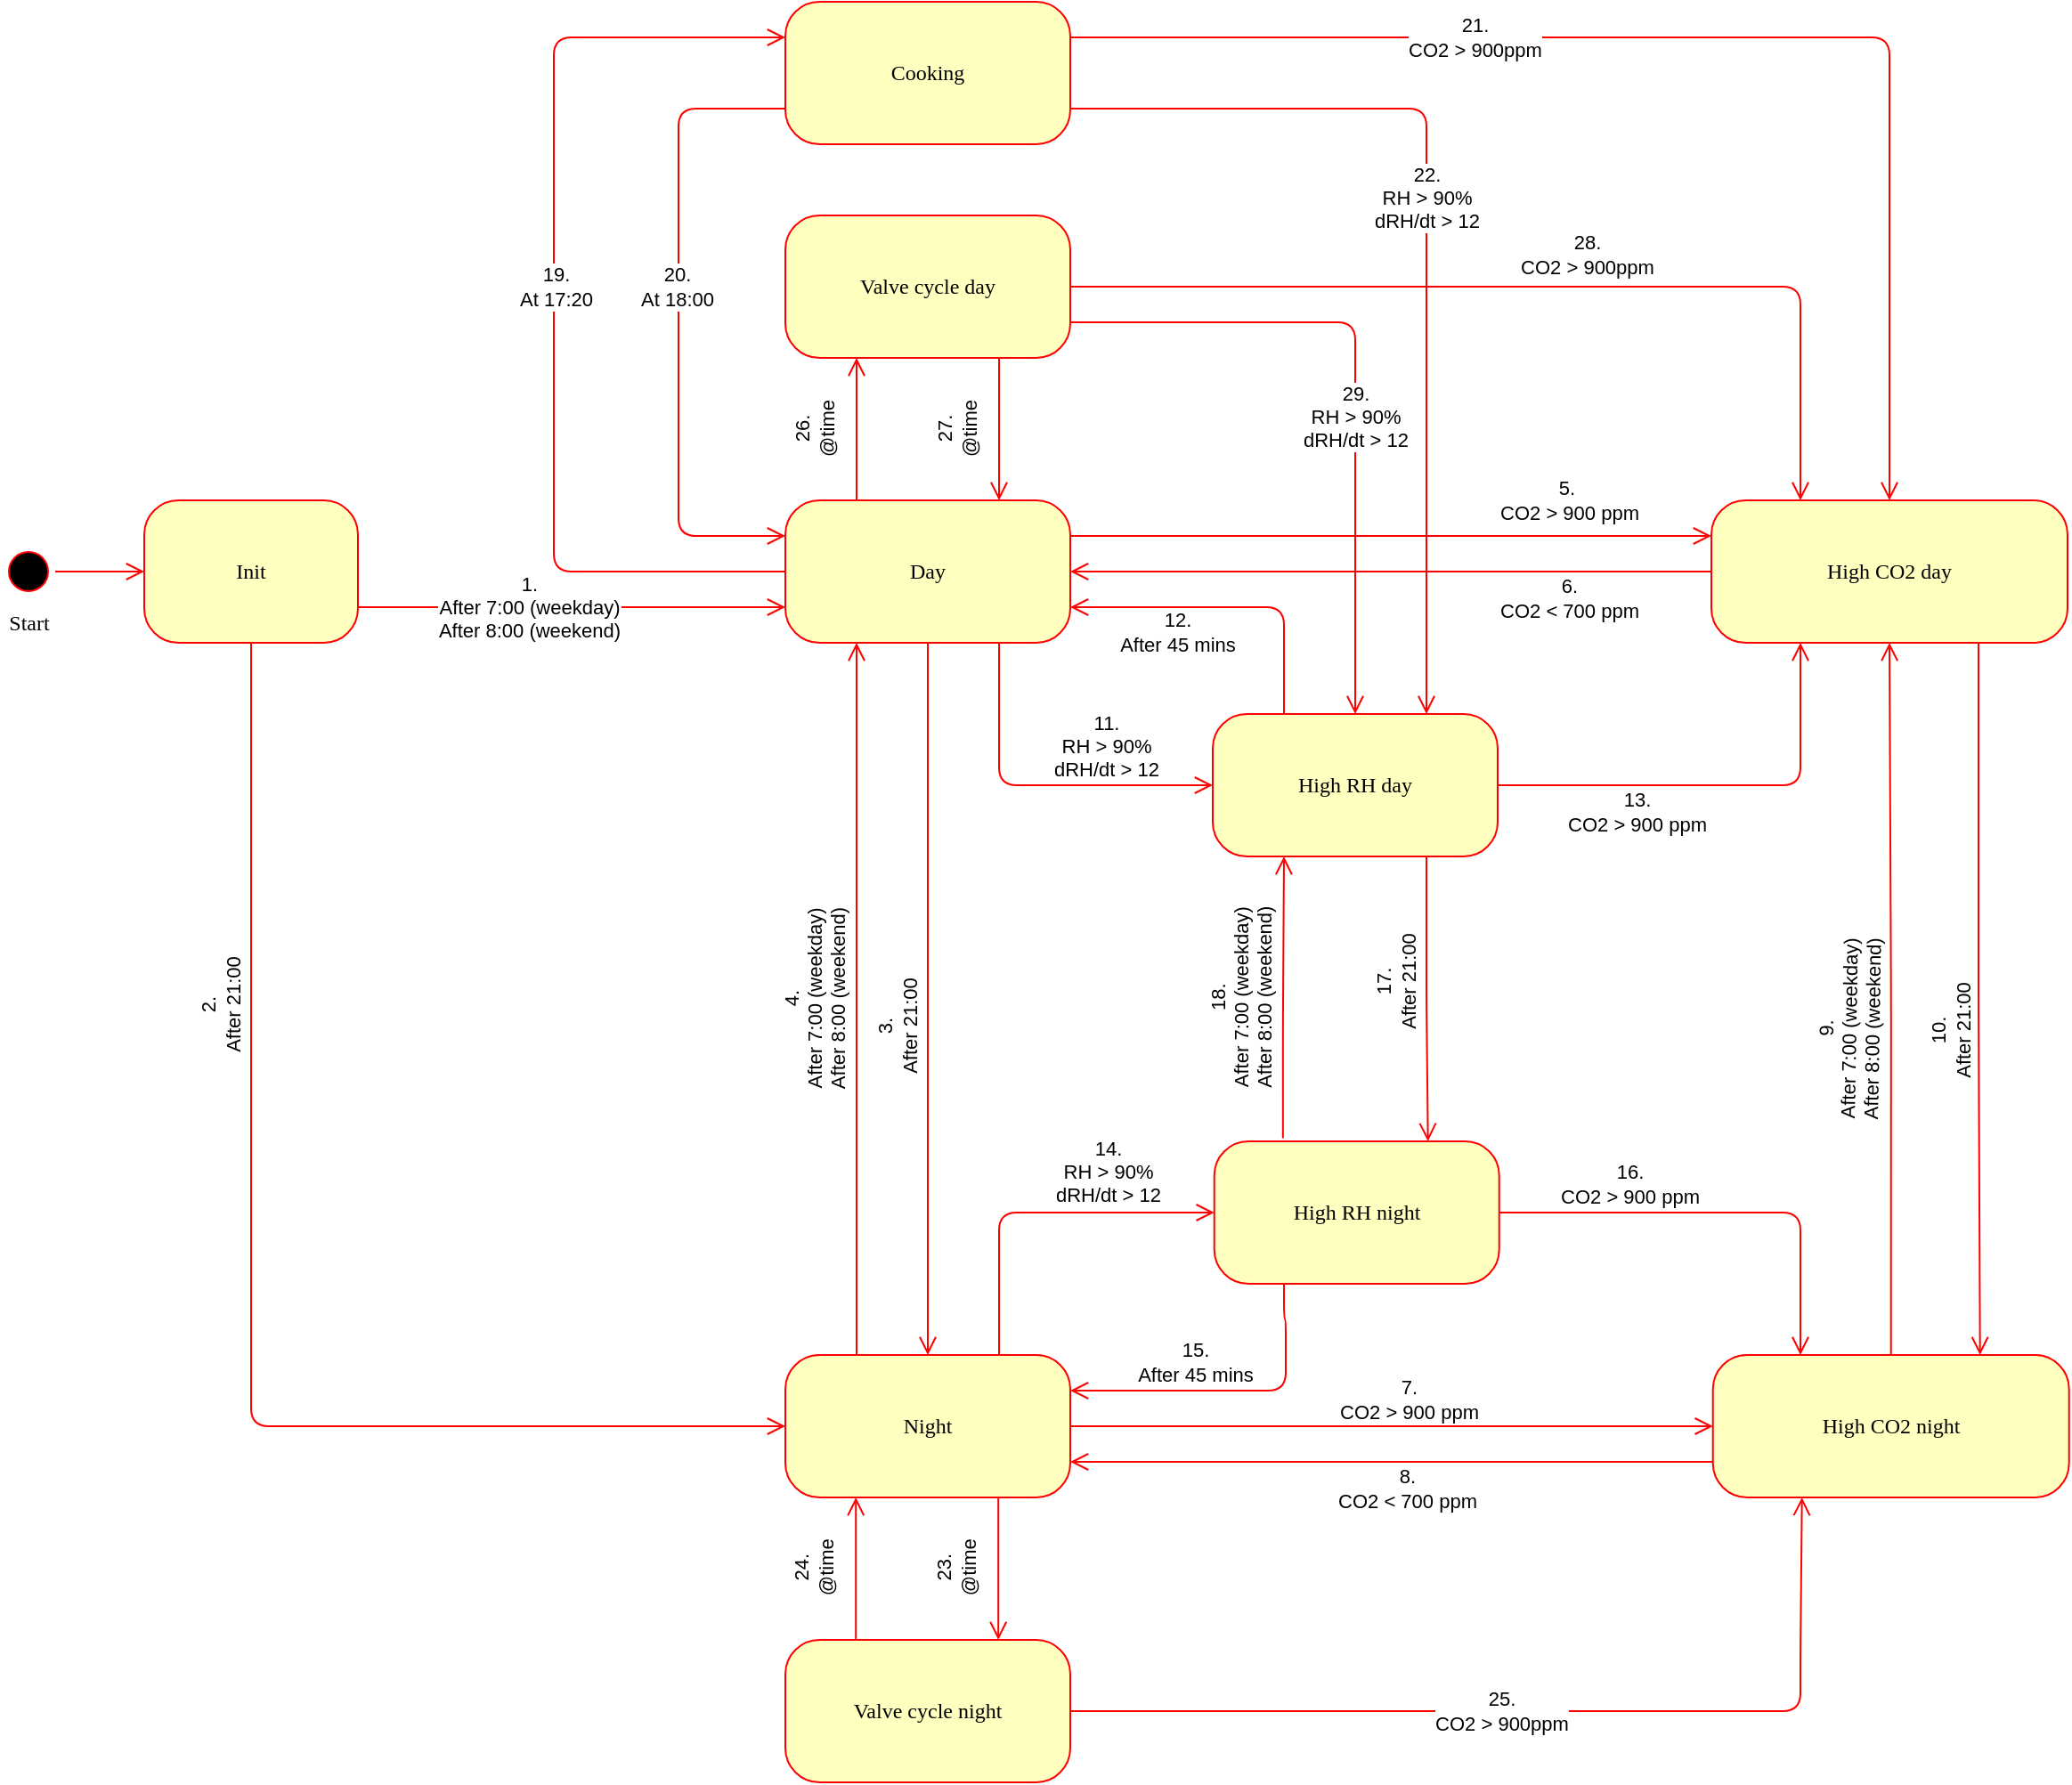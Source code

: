 <mxfile version="24.7.8">
  <diagram name="Page-1" id="58cdce13-f638-feb5-8d6f-7d28b1aa9fa0">
    <mxGraphModel dx="1515" dy="1084" grid="1" gridSize="10" guides="1" tooltips="1" connect="1" arrows="1" fold="1" page="1" pageScale="1" pageWidth="1654" pageHeight="1169" background="none" math="0" shadow="0">
      <root>
        <mxCell id="0" />
        <mxCell id="1" parent="0" />
        <mxCell id="382b91b5511bd0f7-1" value="Start" style="ellipse;html=1;shape=startState;fillColor=#000000;strokeColor=#ff0000;rounded=1;shadow=0;comic=0;labelBackgroundColor=none;fontFamily=Verdana;fontSize=12;fontColor=#000000;align=center;direction=south;labelPosition=center;verticalLabelPosition=bottom;verticalAlign=top;" parent="1" vertex="1">
          <mxGeometry x="120" y="345" width="30" height="30" as="geometry" />
        </mxCell>
        <mxCell id="382b91b5511bd0f7-6" value="Init" style="rounded=1;whiteSpace=wrap;html=1;arcSize=24;fillColor=#ffffc0;strokeColor=#ff0000;shadow=0;comic=0;labelBackgroundColor=none;fontFamily=Verdana;fontSize=12;fontColor=#000000;align=center;" parent="1" vertex="1">
          <mxGeometry x="200" y="320" width="120" height="80" as="geometry" />
        </mxCell>
        <mxCell id="2a3bc250acf0617d-9" style="edgeStyle=orthogonalEdgeStyle;html=1;labelBackgroundColor=none;endArrow=open;endSize=8;strokeColor=#ff0000;fontFamily=Verdana;fontSize=12;align=left;" parent="1" source="382b91b5511bd0f7-1" target="382b91b5511bd0f7-6" edge="1">
          <mxGeometry relative="1" as="geometry" />
        </mxCell>
        <mxCell id="2a3bc250acf0617d-10" style="edgeStyle=orthogonalEdgeStyle;html=1;labelBackgroundColor=none;endArrow=open;endSize=8;strokeColor=#ff0000;fontFamily=Verdana;fontSize=12;align=left;entryX=0;entryY=0.5;entryDx=0;entryDy=0;exitX=0.5;exitY=1;exitDx=0;exitDy=0;" parent="1" source="382b91b5511bd0f7-6" target="KFlA4FIVavM1tQV00SLY-4" edge="1">
          <mxGeometry relative="1" as="geometry">
            <Array as="points">
              <mxPoint x="260" y="840" />
              <mxPoint x="560" y="840" />
            </Array>
            <mxPoint x="365" y="410" as="sourcePoint" />
            <mxPoint x="465" y="440" as="targetPoint" />
          </mxGeometry>
        </mxCell>
        <mxCell id="KFlA4FIVavM1tQV00SLY-5" value="2.&lt;div&gt;After 21:00&lt;/div&gt;" style="edgeLabel;html=1;align=center;verticalAlign=middle;resizable=0;points=[];rotation=-90;" parent="2a3bc250acf0617d-10" vertex="1" connectable="0">
          <mxGeometry x="-0.15" y="-1" relative="1" as="geometry">
            <mxPoint x="-16" y="-111" as="offset" />
          </mxGeometry>
        </mxCell>
        <mxCell id="2a3bc250acf0617d-12" style="edgeStyle=orthogonalEdgeStyle;html=1;exitX=0.25;exitY=0;labelBackgroundColor=none;endArrow=open;endSize=8;strokeColor=#ff0000;fontFamily=Verdana;fontSize=12;align=left;entryX=0.25;entryY=1;entryDx=0;entryDy=0;exitDx=0;exitDy=0;" parent="1" source="KFlA4FIVavM1tQV00SLY-4" target="KFlA4FIVavM1tQV00SLY-1" edge="1">
          <mxGeometry relative="1" as="geometry">
            <mxPoint x="254" y="820" as="sourcePoint" />
            <mxPoint x="625" y="410" as="targetPoint" />
          </mxGeometry>
        </mxCell>
        <mxCell id="KFlA4FIVavM1tQV00SLY-20" value="4.&lt;div&gt;After 7:00 (weekday)&lt;div&gt;After 8:00 (weekend)&lt;/div&gt;&lt;/div&gt;" style="edgeLabel;html=1;align=center;verticalAlign=middle;resizable=0;points=[];rotation=-90;" parent="2a3bc250acf0617d-12" vertex="1" connectable="0">
          <mxGeometry relative="1" as="geometry">
            <mxPoint x="-24" as="offset" />
          </mxGeometry>
        </mxCell>
        <mxCell id="KFlA4FIVavM1tQV00SLY-1" value="Day" style="rounded=1;whiteSpace=wrap;html=1;arcSize=24;fillColor=#ffffc0;strokeColor=#ff0000;shadow=0;comic=0;labelBackgroundColor=none;fontFamily=Verdana;fontSize=12;fontColor=#000000;align=center;" parent="1" vertex="1">
          <mxGeometry x="560" y="320" width="160" height="80" as="geometry" />
        </mxCell>
        <mxCell id="KFlA4FIVavM1tQV00SLY-4" value="Night" style="rounded=1;whiteSpace=wrap;html=1;arcSize=24;fillColor=#ffffc0;strokeColor=#ff0000;shadow=0;comic=0;labelBackgroundColor=none;fontFamily=Verdana;fontSize=12;fontColor=#000000;align=center;" parent="1" vertex="1">
          <mxGeometry x="560" y="800" width="160" height="80" as="geometry" />
        </mxCell>
        <mxCell id="KFlA4FIVavM1tQV00SLY-9" value="High CO2 day" style="rounded=1;whiteSpace=wrap;html=1;arcSize=24;fillColor=#ffffc0;strokeColor=#ff0000;shadow=0;comic=0;labelBackgroundColor=none;fontFamily=Verdana;fontSize=12;fontColor=#000000;align=center;" parent="1" vertex="1">
          <mxGeometry x="1080" y="320" width="200" height="80" as="geometry" />
        </mxCell>
        <mxCell id="KFlA4FIVavM1tQV00SLY-13" style="edgeStyle=orthogonalEdgeStyle;html=1;exitX=1;exitY=0.25;entryX=0;entryY=0.25;labelBackgroundColor=none;endArrow=open;endSize=8;strokeColor=#ff0000;fontFamily=Verdana;fontSize=12;align=left;entryDx=0;entryDy=0;exitDx=0;exitDy=0;" parent="1" source="KFlA4FIVavM1tQV00SLY-1" target="KFlA4FIVavM1tQV00SLY-9" edge="1">
          <mxGeometry relative="1" as="geometry">
            <mxPoint x="720" y="359.5" as="sourcePoint" />
            <mxPoint x="870" y="359.5" as="targetPoint" />
          </mxGeometry>
        </mxCell>
        <mxCell id="KFlA4FIVavM1tQV00SLY-14" value="5.&amp;nbsp;&lt;div&gt;CO2 &amp;gt; 900 ppm&lt;/div&gt;" style="edgeLabel;html=1;align=center;verticalAlign=middle;resizable=0;points=[];" parent="KFlA4FIVavM1tQV00SLY-13" vertex="1" connectable="0">
          <mxGeometry relative="1" as="geometry">
            <mxPoint x="100" y="-20" as="offset" />
          </mxGeometry>
        </mxCell>
        <mxCell id="KFlA4FIVavM1tQV00SLY-17" style="edgeStyle=orthogonalEdgeStyle;html=1;exitX=0;exitY=0.5;entryX=1;entryY=0.5;labelBackgroundColor=none;endArrow=open;endSize=8;strokeColor=#ff0000;fontFamily=Verdana;fontSize=12;align=left;entryDx=0;entryDy=0;exitDx=0;exitDy=0;" parent="1" source="KFlA4FIVavM1tQV00SLY-9" target="KFlA4FIVavM1tQV00SLY-1" edge="1">
          <mxGeometry relative="1" as="geometry">
            <mxPoint x="775" y="450" as="sourcePoint" />
            <mxPoint x="945" y="450" as="targetPoint" />
          </mxGeometry>
        </mxCell>
        <mxCell id="KFlA4FIVavM1tQV00SLY-18" value="6.&lt;div&gt;CO2 &amp;lt; 700 ppm&lt;/div&gt;" style="edgeLabel;html=1;align=center;verticalAlign=middle;resizable=0;points=[];" parent="KFlA4FIVavM1tQV00SLY-17" vertex="1" connectable="0">
          <mxGeometry relative="1" as="geometry">
            <mxPoint x="100" y="15" as="offset" />
          </mxGeometry>
        </mxCell>
        <mxCell id="KFlA4FIVavM1tQV00SLY-19" style="edgeStyle=orthogonalEdgeStyle;html=1;exitX=0.5;exitY=1;labelBackgroundColor=none;endArrow=open;endSize=8;strokeColor=#ff0000;fontFamily=Verdana;fontSize=12;align=left;exitDx=0;exitDy=0;entryX=0.5;entryY=0;entryDx=0;entryDy=0;" parent="1" source="KFlA4FIVavM1tQV00SLY-1" target="KFlA4FIVavM1tQV00SLY-4" edge="1">
          <mxGeometry relative="1" as="geometry">
            <mxPoint x="635" y="500" as="sourcePoint" />
            <mxPoint x="655" y="640" as="targetPoint" />
          </mxGeometry>
        </mxCell>
        <mxCell id="KFlA4FIVavM1tQV00SLY-21" value="&lt;div&gt;3.&lt;/div&gt;&lt;div&gt;After 21:00&lt;/div&gt;" style="edgeLabel;html=1;align=center;verticalAlign=middle;resizable=0;points=[];rotation=-90;" parent="KFlA4FIVavM1tQV00SLY-19" vertex="1" connectable="0">
          <mxGeometry x="0.198" relative="1" as="geometry">
            <mxPoint x="-17" y="-24" as="offset" />
          </mxGeometry>
        </mxCell>
        <mxCell id="KFlA4FIVavM1tQV00SLY-25" value="High CO2 night" style="rounded=1;whiteSpace=wrap;html=1;arcSize=24;fillColor=#ffffc0;strokeColor=#ff0000;shadow=0;comic=0;labelBackgroundColor=none;fontFamily=Verdana;fontSize=12;fontColor=#000000;align=center;" parent="1" vertex="1">
          <mxGeometry x="1080.86" y="800" width="200" height="80" as="geometry" />
        </mxCell>
        <mxCell id="KFlA4FIVavM1tQV00SLY-26" style="edgeStyle=orthogonalEdgeStyle;html=1;exitX=1;exitY=0.5;entryX=0;entryY=0.5;labelBackgroundColor=none;endArrow=open;endSize=8;strokeColor=#ff0000;fontFamily=Verdana;fontSize=12;align=left;entryDx=0;entryDy=0;exitDx=0;exitDy=0;" parent="1" source="KFlA4FIVavM1tQV00SLY-4" target="KFlA4FIVavM1tQV00SLY-25" edge="1">
          <mxGeometry relative="1" as="geometry">
            <mxPoint x="735.86" y="814.31" as="sourcePoint" />
            <mxPoint x="870.86" y="828.81" as="targetPoint" />
          </mxGeometry>
        </mxCell>
        <mxCell id="KFlA4FIVavM1tQV00SLY-27" value="7.&lt;div&gt;CO2 &amp;gt; 900 ppm&lt;/div&gt;" style="edgeLabel;html=1;align=center;verticalAlign=middle;resizable=0;points=[];" parent="KFlA4FIVavM1tQV00SLY-26" vertex="1" connectable="0">
          <mxGeometry relative="1" as="geometry">
            <mxPoint x="9" y="-15" as="offset" />
          </mxGeometry>
        </mxCell>
        <mxCell id="KFlA4FIVavM1tQV00SLY-28" style="edgeStyle=orthogonalEdgeStyle;html=1;entryX=1;entryY=0.75;labelBackgroundColor=none;endArrow=open;endSize=8;strokeColor=#ff0000;fontFamily=Verdana;fontSize=12;align=left;entryDx=0;entryDy=0;exitX=0;exitY=0.75;exitDx=0;exitDy=0;" parent="1" source="KFlA4FIVavM1tQV00SLY-25" target="KFlA4FIVavM1tQV00SLY-4" edge="1">
          <mxGeometry relative="1" as="geometry">
            <mxPoint x="990.86" y="857" as="sourcePoint" />
            <mxPoint x="735.86" y="844.31" as="targetPoint" />
          </mxGeometry>
        </mxCell>
        <mxCell id="KFlA4FIVavM1tQV00SLY-29" value="8.&lt;div&gt;CO2 &amp;lt; 700 ppm&lt;/div&gt;" style="edgeLabel;html=1;align=center;verticalAlign=middle;resizable=0;points=[];" parent="KFlA4FIVavM1tQV00SLY-28" vertex="1" connectable="0">
          <mxGeometry relative="1" as="geometry">
            <mxPoint x="8" y="15" as="offset" />
          </mxGeometry>
        </mxCell>
        <mxCell id="KFlA4FIVavM1tQV00SLY-30" style="edgeStyle=orthogonalEdgeStyle;html=1;exitX=0.5;exitY=0;labelBackgroundColor=none;endArrow=open;endSize=8;strokeColor=#ff0000;fontFamily=Verdana;fontSize=12;align=left;entryX=0.5;entryY=1;entryDx=0;entryDy=0;exitDx=0;exitDy=0;" parent="1" source="KFlA4FIVavM1tQV00SLY-25" target="KFlA4FIVavM1tQV00SLY-9" edge="1">
          <mxGeometry relative="1" as="geometry">
            <mxPoint x="1110" y="490" as="sourcePoint" />
            <mxPoint x="1110" y="390" as="targetPoint" />
          </mxGeometry>
        </mxCell>
        <mxCell id="KFlA4FIVavM1tQV00SLY-31" value="9.&lt;div&gt;After 7:00 (weekday)&lt;div&gt;After 8:00 (weekend)&lt;/div&gt;&lt;/div&gt;" style="edgeLabel;html=1;align=center;verticalAlign=middle;resizable=0;points=[];rotation=-89;" parent="KFlA4FIVavM1tQV00SLY-30" vertex="1" connectable="0">
          <mxGeometry x="-0.148" relative="1" as="geometry">
            <mxPoint x="-24" y="-12" as="offset" />
          </mxGeometry>
        </mxCell>
        <mxCell id="KFlA4FIVavM1tQV00SLY-32" style="edgeStyle=orthogonalEdgeStyle;html=1;exitX=0.75;exitY=1;labelBackgroundColor=none;endArrow=open;endSize=8;strokeColor=#ff0000;fontFamily=Verdana;fontSize=12;align=left;entryX=0.75;entryY=0;entryDx=0;entryDy=0;exitDx=0;exitDy=0;" parent="1" source="KFlA4FIVavM1tQV00SLY-9" target="KFlA4FIVavM1tQV00SLY-25" edge="1">
          <mxGeometry relative="1" as="geometry">
            <mxPoint x="1170" y="390" as="sourcePoint" />
            <mxPoint x="1170" y="490" as="targetPoint" />
          </mxGeometry>
        </mxCell>
        <mxCell id="KFlA4FIVavM1tQV00SLY-33" value="10.&lt;div&gt;After 21:00&lt;/div&gt;" style="edgeLabel;html=1;align=center;verticalAlign=middle;resizable=0;points=[];rotation=-90;" parent="KFlA4FIVavM1tQV00SLY-32" vertex="1" connectable="0">
          <mxGeometry x="0.198" relative="1" as="geometry">
            <mxPoint x="-17" y="-21" as="offset" />
          </mxGeometry>
        </mxCell>
        <mxCell id="KFlA4FIVavM1tQV00SLY-35" value="High RH day" style="rounded=1;whiteSpace=wrap;html=1;arcSize=24;fillColor=#ffffc0;strokeColor=#ff0000;shadow=0;comic=0;labelBackgroundColor=none;fontFamily=Verdana;fontSize=12;fontColor=#000000;align=center;" parent="1" vertex="1">
          <mxGeometry x="800" y="440" width="160" height="80" as="geometry" />
        </mxCell>
        <mxCell id="KFlA4FIVavM1tQV00SLY-36" style="edgeStyle=orthogonalEdgeStyle;html=1;labelBackgroundColor=none;endArrow=open;endSize=8;strokeColor=#ff0000;fontFamily=Verdana;fontSize=12;align=left;entryX=0;entryY=0.5;entryDx=0;entryDy=0;exitX=0.75;exitY=1;exitDx=0;exitDy=0;" parent="1" source="KFlA4FIVavM1tQV00SLY-1" target="KFlA4FIVavM1tQV00SLY-35" edge="1">
          <mxGeometry relative="1" as="geometry">
            <Array as="points">
              <mxPoint x="680" y="480" />
            </Array>
            <mxPoint x="702" y="410" as="sourcePoint" />
            <mxPoint x="922" y="692" as="targetPoint" />
          </mxGeometry>
        </mxCell>
        <mxCell id="KFlA4FIVavM1tQV00SLY-37" value="11.&lt;div&gt;RH &amp;gt; 90%&lt;div&gt;dRH/dt &amp;gt; 12&lt;/div&gt;&lt;/div&gt;" style="edgeLabel;html=1;align=center;verticalAlign=middle;resizable=0;points=[];" parent="KFlA4FIVavM1tQV00SLY-36" vertex="1" connectable="0">
          <mxGeometry x="-0.15" y="-1" relative="1" as="geometry">
            <mxPoint x="55" y="-23" as="offset" />
          </mxGeometry>
        </mxCell>
        <mxCell id="KFlA4FIVavM1tQV00SLY-38" style="edgeStyle=orthogonalEdgeStyle;html=1;labelBackgroundColor=none;endArrow=open;endSize=8;strokeColor=#ff0000;fontFamily=Verdana;fontSize=12;align=left;entryX=1;entryY=0.75;entryDx=0;entryDy=0;exitX=0.25;exitY=0;exitDx=0;exitDy=0;" parent="1" source="KFlA4FIVavM1tQV00SLY-35" target="KFlA4FIVavM1tQV00SLY-1" edge="1">
          <mxGeometry relative="1" as="geometry">
            <Array as="points">
              <mxPoint x="840" y="380" />
            </Array>
            <mxPoint x="860" y="520" as="sourcePoint" />
            <mxPoint x="945" y="610" as="targetPoint" />
          </mxGeometry>
        </mxCell>
        <mxCell id="KFlA4FIVavM1tQV00SLY-39" value="12.&lt;div&gt;After 45 mins&lt;/div&gt;" style="edgeLabel;html=1;align=center;verticalAlign=middle;resizable=0;points=[];" parent="KFlA4FIVavM1tQV00SLY-38" vertex="1" connectable="0">
          <mxGeometry x="-0.15" y="-1" relative="1" as="geometry">
            <mxPoint x="-44" y="15" as="offset" />
          </mxGeometry>
        </mxCell>
        <mxCell id="KFlA4FIVavM1tQV00SLY-40" value="High RH night" style="rounded=1;whiteSpace=wrap;html=1;arcSize=24;fillColor=#ffffc0;strokeColor=#ff0000;shadow=0;comic=0;labelBackgroundColor=none;fontFamily=Verdana;fontSize=12;fontColor=#000000;align=center;" parent="1" vertex="1">
          <mxGeometry x="800.86" y="680" width="160" height="80" as="geometry" />
        </mxCell>
        <mxCell id="KFlA4FIVavM1tQV00SLY-41" style="edgeStyle=orthogonalEdgeStyle;html=1;labelBackgroundColor=none;endArrow=open;endSize=8;strokeColor=#ff0000;fontFamily=Verdana;fontSize=12;align=left;entryX=0;entryY=0.5;entryDx=0;entryDy=0;exitX=0.75;exitY=0;exitDx=0;exitDy=0;" parent="1" source="KFlA4FIVavM1tQV00SLY-4" target="KFlA4FIVavM1tQV00SLY-40" edge="1">
          <mxGeometry relative="1" as="geometry">
            <Array as="points">
              <mxPoint x="680" y="720" />
            </Array>
            <mxPoint x="695.86" y="877" as="sourcePoint" />
            <mxPoint x="922.86" y="1169" as="targetPoint" />
          </mxGeometry>
        </mxCell>
        <mxCell id="KFlA4FIVavM1tQV00SLY-42" value="14.&lt;div&gt;RH &amp;gt; 90%&lt;div&gt;dRH/dt &amp;gt; 12&lt;/div&gt;&lt;/div&gt;" style="edgeLabel;html=1;align=center;verticalAlign=middle;resizable=0;points=[];" parent="KFlA4FIVavM1tQV00SLY-41" vertex="1" connectable="0">
          <mxGeometry x="-0.15" y="-1" relative="1" as="geometry">
            <mxPoint x="55" y="-24" as="offset" />
          </mxGeometry>
        </mxCell>
        <mxCell id="KFlA4FIVavM1tQV00SLY-43" style="edgeStyle=orthogonalEdgeStyle;html=1;labelBackgroundColor=none;endArrow=open;endSize=8;strokeColor=#ff0000;fontFamily=Verdana;fontSize=12;align=left;entryX=1;entryY=0.25;entryDx=0;entryDy=0;" parent="1" target="KFlA4FIVavM1tQV00SLY-4" edge="1">
          <mxGeometry relative="1" as="geometry">
            <Array as="points">
              <mxPoint x="840" y="780" />
              <mxPoint x="841" y="780" />
              <mxPoint x="841" y="820" />
            </Array>
            <mxPoint x="840" y="760" as="sourcePoint" />
            <mxPoint x="735.86" y="857" as="targetPoint" />
          </mxGeometry>
        </mxCell>
        <mxCell id="KFlA4FIVavM1tQV00SLY-44" value="15.&lt;div&gt;After 45 mins&lt;/div&gt;" style="edgeLabel;html=1;align=center;verticalAlign=middle;resizable=0;points=[];" parent="KFlA4FIVavM1tQV00SLY-43" vertex="1" connectable="0">
          <mxGeometry x="-0.15" y="-1" relative="1" as="geometry">
            <mxPoint x="-35" y="-15" as="offset" />
          </mxGeometry>
        </mxCell>
        <mxCell id="KFlA4FIVavM1tQV00SLY-45" style="edgeStyle=orthogonalEdgeStyle;html=1;labelBackgroundColor=none;endArrow=open;endSize=8;strokeColor=#ff0000;fontFamily=Verdana;fontSize=12;align=left;entryX=0.25;entryY=0;entryDx=0;entryDy=0;exitX=1;exitY=0.5;exitDx=0;exitDy=0;" parent="1" source="KFlA4FIVavM1tQV00SLY-40" target="KFlA4FIVavM1tQV00SLY-25" edge="1">
          <mxGeometry relative="1" as="geometry">
            <Array as="points">
              <mxPoint x="1130" y="720" />
              <mxPoint x="1130" y="800" />
            </Array>
            <mxPoint x="1025.86" y="1027" as="sourcePoint" />
            <mxPoint x="1110.86" y="1107" as="targetPoint" />
          </mxGeometry>
        </mxCell>
        <mxCell id="KFlA4FIVavM1tQV00SLY-46" value="16.&lt;div&gt;CO2 &amp;gt; 900 ppm&lt;/div&gt;" style="edgeLabel;html=1;align=center;verticalAlign=middle;resizable=0;points=[];" parent="KFlA4FIVavM1tQV00SLY-45" vertex="1" connectable="0">
          <mxGeometry x="-0.15" y="-1" relative="1" as="geometry">
            <mxPoint x="-33" y="-17" as="offset" />
          </mxGeometry>
        </mxCell>
        <mxCell id="KFlA4FIVavM1tQV00SLY-49" style="edgeStyle=orthogonalEdgeStyle;html=1;labelBackgroundColor=none;endArrow=open;endSize=8;strokeColor=#ff0000;fontFamily=Verdana;fontSize=12;align=left;exitX=1;exitY=0.5;exitDx=0;exitDy=0;entryX=0.25;entryY=1;entryDx=0;entryDy=0;" parent="1" source="KFlA4FIVavM1tQV00SLY-35" target="KFlA4FIVavM1tQV00SLY-9" edge="1">
          <mxGeometry relative="1" as="geometry">
            <Array as="points">
              <mxPoint x="1130" y="480" />
            </Array>
            <mxPoint x="985" y="485" as="sourcePoint" />
            <mxPoint x="1050" y="430" as="targetPoint" />
          </mxGeometry>
        </mxCell>
        <mxCell id="KFlA4FIVavM1tQV00SLY-50" value="13.&lt;div&gt;CO2 &amp;gt; 900 ppm&lt;/div&gt;" style="edgeLabel;html=1;align=center;verticalAlign=middle;resizable=0;points=[];" parent="KFlA4FIVavM1tQV00SLY-49" vertex="1" connectable="0">
          <mxGeometry x="-0.15" y="-1" relative="1" as="geometry">
            <mxPoint x="-29" y="14" as="offset" />
          </mxGeometry>
        </mxCell>
        <mxCell id="KFlA4FIVavM1tQV00SLY-51" style="edgeStyle=orthogonalEdgeStyle;html=1;exitX=0.75;exitY=1;labelBackgroundColor=none;endArrow=open;endSize=8;strokeColor=#ff0000;fontFamily=Verdana;fontSize=12;align=left;exitDx=0;exitDy=0;entryX=0.75;entryY=0;entryDx=0;entryDy=0;" parent="1" source="KFlA4FIVavM1tQV00SLY-35" target="KFlA4FIVavM1tQV00SLY-40" edge="1">
          <mxGeometry relative="1" as="geometry">
            <mxPoint x="650" y="410" as="sourcePoint" />
            <mxPoint x="920" y="610" as="targetPoint" />
          </mxGeometry>
        </mxCell>
        <mxCell id="KFlA4FIVavM1tQV00SLY-52" value="17.&lt;div&gt;After 21:00&lt;/div&gt;" style="edgeLabel;html=1;align=center;verticalAlign=middle;resizable=0;points=[];rotation=-90;" parent="KFlA4FIVavM1tQV00SLY-51" vertex="1" connectable="0">
          <mxGeometry x="0.198" relative="1" as="geometry">
            <mxPoint x="-18" y="-25" as="offset" />
          </mxGeometry>
        </mxCell>
        <mxCell id="KFlA4FIVavM1tQV00SLY-53" style="edgeStyle=orthogonalEdgeStyle;html=1;labelBackgroundColor=none;endArrow=open;endSize=8;strokeColor=#ff0000;fontFamily=Verdana;fontSize=12;align=left;exitX=0.241;exitY=-0.022;exitDx=0;exitDy=0;exitPerimeter=0;" parent="1" source="KFlA4FIVavM1tQV00SLY-40" edge="1">
          <mxGeometry relative="1" as="geometry">
            <mxPoint x="840" y="720" as="sourcePoint" />
            <mxPoint x="840" y="520" as="targetPoint" />
            <Array as="points">
              <mxPoint x="839" y="619" />
              <mxPoint x="840" y="619" />
            </Array>
          </mxGeometry>
        </mxCell>
        <mxCell id="KFlA4FIVavM1tQV00SLY-54" value="18.&lt;div&gt;After 7:00 (weekday)&lt;div&gt;After 8:00 (weekend)&lt;/div&gt;&lt;/div&gt;" style="edgeLabel;html=1;align=center;verticalAlign=middle;resizable=0;points=[];rotation=-90;" parent="KFlA4FIVavM1tQV00SLY-53" vertex="1" connectable="0">
          <mxGeometry relative="1" as="geometry">
            <mxPoint x="-24" as="offset" />
          </mxGeometry>
        </mxCell>
        <mxCell id="KFlA4FIVavM1tQV00SLY-56" value="Valve cycle night" style="rounded=1;whiteSpace=wrap;html=1;arcSize=24;fillColor=#ffffc0;strokeColor=#ff0000;shadow=0;comic=0;labelBackgroundColor=none;fontFamily=Verdana;fontSize=12;fontColor=#000000;align=center;" parent="1" vertex="1">
          <mxGeometry x="560" y="960" width="160" height="80" as="geometry" />
        </mxCell>
        <mxCell id="KFlA4FIVavM1tQV00SLY-57" value="Valve cycle day" style="rounded=1;whiteSpace=wrap;html=1;arcSize=24;fillColor=#ffffc0;strokeColor=#ff0000;shadow=0;comic=0;labelBackgroundColor=none;fontFamily=Verdana;fontSize=12;fontColor=#000000;align=center;" parent="1" vertex="1">
          <mxGeometry x="560" y="160" width="160" height="80" as="geometry" />
        </mxCell>
        <mxCell id="KFlA4FIVavM1tQV00SLY-58" value="Cooking" style="rounded=1;whiteSpace=wrap;html=1;arcSize=24;fillColor=#ffffc0;strokeColor=#ff0000;shadow=0;comic=0;labelBackgroundColor=none;fontFamily=Verdana;fontSize=12;fontColor=#000000;align=center;" parent="1" vertex="1">
          <mxGeometry x="560" y="40" width="160" height="80" as="geometry" />
        </mxCell>
        <mxCell id="KFlA4FIVavM1tQV00SLY-59" style="edgeStyle=orthogonalEdgeStyle;html=1;labelBackgroundColor=none;endArrow=open;endSize=8;strokeColor=#ff0000;fontFamily=Verdana;fontSize=12;align=left;entryX=0;entryY=0.25;entryDx=0;entryDy=0;exitX=0;exitY=0.5;exitDx=0;exitDy=0;" parent="1" source="KFlA4FIVavM1tQV00SLY-1" target="KFlA4FIVavM1tQV00SLY-58" edge="1">
          <mxGeometry relative="1" as="geometry">
            <Array as="points">
              <mxPoint x="430" y="360" />
              <mxPoint x="430" y="60" />
            </Array>
            <mxPoint x="439" y="160" as="sourcePoint" />
            <mxPoint x="560" y="80" as="targetPoint" />
          </mxGeometry>
        </mxCell>
        <mxCell id="KFlA4FIVavM1tQV00SLY-60" value="19.&lt;div&gt;At 17:20&lt;/div&gt;" style="edgeLabel;html=1;align=center;verticalAlign=middle;resizable=0;points=[];" parent="KFlA4FIVavM1tQV00SLY-59" vertex="1" connectable="0">
          <mxGeometry x="-0.15" y="-1" relative="1" as="geometry">
            <mxPoint y="-52" as="offset" />
          </mxGeometry>
        </mxCell>
        <mxCell id="KFlA4FIVavM1tQV00SLY-61" style="edgeStyle=orthogonalEdgeStyle;html=1;exitX=1;exitY=0.75;labelBackgroundColor=none;endArrow=open;endSize=8;strokeColor=#ff0000;fontFamily=Verdana;fontSize=12;align=left;entryX=0;entryY=0.75;entryDx=0;entryDy=0;exitDx=0;exitDy=0;" parent="1" source="382b91b5511bd0f7-6" target="KFlA4FIVavM1tQV00SLY-1" edge="1">
          <mxGeometry relative="1" as="geometry">
            <mxPoint x="460" y="790" as="sourcePoint" />
            <mxPoint x="460" y="390" as="targetPoint" />
          </mxGeometry>
        </mxCell>
        <mxCell id="KFlA4FIVavM1tQV00SLY-62" value="1.&lt;div&gt;After 7:00 (weekday)&lt;div&gt;After 8:00 (weekend)&lt;/div&gt;&lt;/div&gt;" style="edgeLabel;html=1;align=center;verticalAlign=middle;resizable=0;points=[];rotation=0;" parent="KFlA4FIVavM1tQV00SLY-61" vertex="1" connectable="0">
          <mxGeometry relative="1" as="geometry">
            <mxPoint x="-24" as="offset" />
          </mxGeometry>
        </mxCell>
        <mxCell id="KFlA4FIVavM1tQV00SLY-63" style="edgeStyle=orthogonalEdgeStyle;html=1;labelBackgroundColor=none;endArrow=open;endSize=8;strokeColor=#ff0000;fontFamily=Verdana;fontSize=12;align=left;entryX=0;entryY=0.25;entryDx=0;entryDy=0;exitX=0;exitY=0.75;exitDx=0;exitDy=0;" parent="1" source="KFlA4FIVavM1tQV00SLY-58" target="KFlA4FIVavM1tQV00SLY-1" edge="1">
          <mxGeometry relative="1" as="geometry">
            <Array as="points">
              <mxPoint x="500" y="100" />
              <mxPoint x="500" y="340" />
            </Array>
            <mxPoint x="540" y="200" as="sourcePoint" />
            <mxPoint x="570" y="70" as="targetPoint" />
          </mxGeometry>
        </mxCell>
        <mxCell id="KFlA4FIVavM1tQV00SLY-64" value="20.&lt;div&gt;At 18:00&lt;/div&gt;" style="edgeLabel;html=1;align=center;verticalAlign=middle;resizable=0;points=[];" parent="KFlA4FIVavM1tQV00SLY-63" vertex="1" connectable="0">
          <mxGeometry x="-0.15" y="-1" relative="1" as="geometry">
            <mxPoint y="7" as="offset" />
          </mxGeometry>
        </mxCell>
        <mxCell id="KFlA4FIVavM1tQV00SLY-65" style="edgeStyle=orthogonalEdgeStyle;html=1;exitX=0.25;exitY=0;labelBackgroundColor=none;endArrow=open;endSize=8;strokeColor=#ff0000;fontFamily=Verdana;fontSize=12;align=left;entryX=0.25;entryY=1;entryDx=0;entryDy=0;exitDx=0;exitDy=0;" parent="1" source="KFlA4FIVavM1tQV00SLY-1" target="KFlA4FIVavM1tQV00SLY-57" edge="1">
          <mxGeometry relative="1" as="geometry">
            <mxPoint x="610" y="810" as="sourcePoint" />
            <mxPoint x="610" y="410" as="targetPoint" />
          </mxGeometry>
        </mxCell>
        <mxCell id="KFlA4FIVavM1tQV00SLY-66" value="26.&lt;div&gt;@time&lt;/div&gt;" style="edgeLabel;html=1;align=center;verticalAlign=middle;resizable=0;points=[];rotation=-90;" parent="KFlA4FIVavM1tQV00SLY-65" vertex="1" connectable="0">
          <mxGeometry relative="1" as="geometry">
            <mxPoint x="-24" as="offset" />
          </mxGeometry>
        </mxCell>
        <mxCell id="KFlA4FIVavM1tQV00SLY-67" style="edgeStyle=orthogonalEdgeStyle;html=1;exitX=0.75;exitY=1;labelBackgroundColor=none;endArrow=open;endSize=8;strokeColor=#ff0000;fontFamily=Verdana;fontSize=12;align=left;entryX=0.75;entryY=0;entryDx=0;entryDy=0;exitDx=0;exitDy=0;" parent="1" source="KFlA4FIVavM1tQV00SLY-57" target="KFlA4FIVavM1tQV00SLY-1" edge="1">
          <mxGeometry relative="1" as="geometry">
            <mxPoint x="860" y="220" as="sourcePoint" />
            <mxPoint x="860" y="140" as="targetPoint" />
          </mxGeometry>
        </mxCell>
        <mxCell id="KFlA4FIVavM1tQV00SLY-68" value="27.&lt;div&gt;@time&lt;/div&gt;" style="edgeLabel;html=1;align=center;verticalAlign=middle;resizable=0;points=[];rotation=-90;" parent="KFlA4FIVavM1tQV00SLY-67" vertex="1" connectable="0">
          <mxGeometry relative="1" as="geometry">
            <mxPoint x="-24" as="offset" />
          </mxGeometry>
        </mxCell>
        <mxCell id="KFlA4FIVavM1tQV00SLY-69" style="edgeStyle=orthogonalEdgeStyle;html=1;exitX=0.25;exitY=0;labelBackgroundColor=none;endArrow=open;endSize=8;strokeColor=#ff0000;fontFamily=Verdana;fontSize=12;align=left;entryX=0.25;entryY=1;entryDx=0;entryDy=0;exitDx=0;exitDy=0;" parent="1" edge="1">
          <mxGeometry relative="1" as="geometry">
            <mxPoint x="599.6" y="960" as="sourcePoint" />
            <mxPoint x="599.6" y="880" as="targetPoint" />
          </mxGeometry>
        </mxCell>
        <mxCell id="KFlA4FIVavM1tQV00SLY-70" value="24.&lt;div&gt;@time&lt;/div&gt;" style="edgeLabel;html=1;align=center;verticalAlign=middle;resizable=0;points=[];rotation=-90;" parent="KFlA4FIVavM1tQV00SLY-69" vertex="1" connectable="0">
          <mxGeometry relative="1" as="geometry">
            <mxPoint x="-24" as="offset" />
          </mxGeometry>
        </mxCell>
        <mxCell id="KFlA4FIVavM1tQV00SLY-71" style="edgeStyle=orthogonalEdgeStyle;html=1;exitX=0.75;exitY=1;labelBackgroundColor=none;endArrow=open;endSize=8;strokeColor=#ff0000;fontFamily=Verdana;fontSize=12;align=left;entryX=0.75;entryY=0;entryDx=0;entryDy=0;exitDx=0;exitDy=0;" parent="1" edge="1">
          <mxGeometry relative="1" as="geometry">
            <mxPoint x="679.6" y="880" as="sourcePoint" />
            <mxPoint x="679.6" y="960" as="targetPoint" />
          </mxGeometry>
        </mxCell>
        <mxCell id="KFlA4FIVavM1tQV00SLY-72" value="23.&lt;div&gt;@time&lt;/div&gt;" style="edgeLabel;html=1;align=center;verticalAlign=middle;resizable=0;points=[];rotation=-90;" parent="KFlA4FIVavM1tQV00SLY-71" vertex="1" connectable="0">
          <mxGeometry relative="1" as="geometry">
            <mxPoint x="-24" as="offset" />
          </mxGeometry>
        </mxCell>
        <mxCell id="KFlA4FIVavM1tQV00SLY-73" style="edgeStyle=orthogonalEdgeStyle;html=1;exitX=1;exitY=0.5;labelBackgroundColor=none;endArrow=open;endSize=8;strokeColor=#ff0000;fontFamily=Verdana;fontSize=12;align=left;entryX=0.25;entryY=0;entryDx=0;entryDy=0;exitDx=0;exitDy=0;" parent="1" source="KFlA4FIVavM1tQV00SLY-57" target="KFlA4FIVavM1tQV00SLY-9" edge="1">
          <mxGeometry relative="1" as="geometry">
            <mxPoint x="930" y="210" as="sourcePoint" />
            <mxPoint x="930" y="130" as="targetPoint" />
          </mxGeometry>
        </mxCell>
        <mxCell id="KFlA4FIVavM1tQV00SLY-74" value="28.&lt;div&gt;CO2 &amp;gt; 900ppm&lt;/div&gt;" style="edgeLabel;html=1;align=center;verticalAlign=middle;resizable=0;points=[];rotation=0;" parent="KFlA4FIVavM1tQV00SLY-73" vertex="1" connectable="0">
          <mxGeometry relative="1" as="geometry">
            <mxPoint x="25" y="-18" as="offset" />
          </mxGeometry>
        </mxCell>
        <mxCell id="KFlA4FIVavM1tQV00SLY-75" style="edgeStyle=orthogonalEdgeStyle;html=1;exitX=1;exitY=0.75;labelBackgroundColor=none;endArrow=open;endSize=8;strokeColor=#ff0000;fontFamily=Verdana;fontSize=12;align=left;entryX=0.5;entryY=0;entryDx=0;entryDy=0;exitDx=0;exitDy=0;" parent="1" source="KFlA4FIVavM1tQV00SLY-57" target="KFlA4FIVavM1tQV00SLY-35" edge="1">
          <mxGeometry relative="1" as="geometry">
            <mxPoint x="990" y="220" as="sourcePoint" />
            <mxPoint x="990" y="300" as="targetPoint" />
            <Array as="points">
              <mxPoint x="880" y="220" />
            </Array>
          </mxGeometry>
        </mxCell>
        <mxCell id="KFlA4FIVavM1tQV00SLY-76" value="29.&lt;div&gt;RH &amp;gt; 90%&lt;div&gt;dRH/dt &amp;gt; 12&lt;/div&gt;&lt;/div&gt;" style="edgeLabel;html=1;align=center;verticalAlign=middle;resizable=0;points=[];rotation=0;" parent="KFlA4FIVavM1tQV00SLY-75" vertex="1" connectable="0">
          <mxGeometry relative="1" as="geometry">
            <mxPoint y="23" as="offset" />
          </mxGeometry>
        </mxCell>
        <mxCell id="KFlA4FIVavM1tQV00SLY-77" style="edgeStyle=orthogonalEdgeStyle;html=1;exitX=1;exitY=0.25;labelBackgroundColor=none;endArrow=open;endSize=8;strokeColor=#ff0000;fontFamily=Verdana;fontSize=12;align=left;entryX=0.5;entryY=0;entryDx=0;entryDy=0;exitDx=0;exitDy=0;" parent="1" target="KFlA4FIVavM1tQV00SLY-9" edge="1" source="KFlA4FIVavM1tQV00SLY-58">
          <mxGeometry relative="1" as="geometry">
            <mxPoint x="720" y="80" as="sourcePoint" />
            <mxPoint x="1090" y="200" as="targetPoint" />
          </mxGeometry>
        </mxCell>
        <mxCell id="KFlA4FIVavM1tQV00SLY-78" value="21.&lt;div&gt;CO2 &amp;gt; 900ppm&lt;/div&gt;" style="edgeLabel;html=1;align=center;verticalAlign=middle;resizable=0;points=[];rotation=0;" parent="KFlA4FIVavM1tQV00SLY-77" vertex="1" connectable="0">
          <mxGeometry relative="1" as="geometry">
            <mxPoint x="-133" as="offset" />
          </mxGeometry>
        </mxCell>
        <mxCell id="dCoLbuMVdw3QNMizQzqY-1" style="edgeStyle=orthogonalEdgeStyle;html=1;exitX=1;exitY=0.5;labelBackgroundColor=none;endArrow=open;endSize=8;strokeColor=#ff0000;fontFamily=Verdana;fontSize=12;align=left;entryX=0.25;entryY=1;entryDx=0;entryDy=0;exitDx=0;exitDy=0;" edge="1" parent="1" source="KFlA4FIVavM1tQV00SLY-56" target="KFlA4FIVavM1tQV00SLY-25">
          <mxGeometry relative="1" as="geometry">
            <mxPoint x="689.6" y="890" as="sourcePoint" />
            <mxPoint x="689.6" y="970" as="targetPoint" />
            <Array as="points">
              <mxPoint x="1130" y="1000" />
              <mxPoint x="1130" y="970" />
            </Array>
          </mxGeometry>
        </mxCell>
        <mxCell id="dCoLbuMVdw3QNMizQzqY-2" value="25.&lt;div&gt;CO2 &amp;gt; 900ppm&lt;/div&gt;" style="edgeLabel;html=1;align=center;verticalAlign=middle;resizable=0;points=[];rotation=0;" vertex="1" connectable="0" parent="dCoLbuMVdw3QNMizQzqY-1">
          <mxGeometry relative="1" as="geometry">
            <mxPoint x="-24" as="offset" />
          </mxGeometry>
        </mxCell>
        <mxCell id="dCoLbuMVdw3QNMizQzqY-3" style="edgeStyle=orthogonalEdgeStyle;html=1;exitX=1;exitY=0.75;labelBackgroundColor=none;endArrow=open;endSize=8;strokeColor=#ff0000;fontFamily=Verdana;fontSize=12;align=left;entryX=0.75;entryY=0;entryDx=0;entryDy=0;exitDx=0;exitDy=0;" edge="1" parent="1" source="KFlA4FIVavM1tQV00SLY-58" target="KFlA4FIVavM1tQV00SLY-35">
          <mxGeometry relative="1" as="geometry">
            <mxPoint x="730" y="230" as="sourcePoint" />
            <mxPoint x="890" y="450" as="targetPoint" />
            <Array as="points">
              <mxPoint x="920" y="100" />
            </Array>
          </mxGeometry>
        </mxCell>
        <mxCell id="dCoLbuMVdw3QNMizQzqY-4" value="22.&lt;div&gt;RH &amp;gt; 90%&lt;div&gt;dRH/dt &amp;gt; 12&lt;/div&gt;&lt;/div&gt;" style="edgeLabel;html=1;align=center;verticalAlign=middle;resizable=0;points=[];rotation=0;" vertex="1" connectable="0" parent="dCoLbuMVdw3QNMizQzqY-3">
          <mxGeometry relative="1" as="geometry">
            <mxPoint y="-20" as="offset" />
          </mxGeometry>
        </mxCell>
      </root>
    </mxGraphModel>
  </diagram>
</mxfile>
